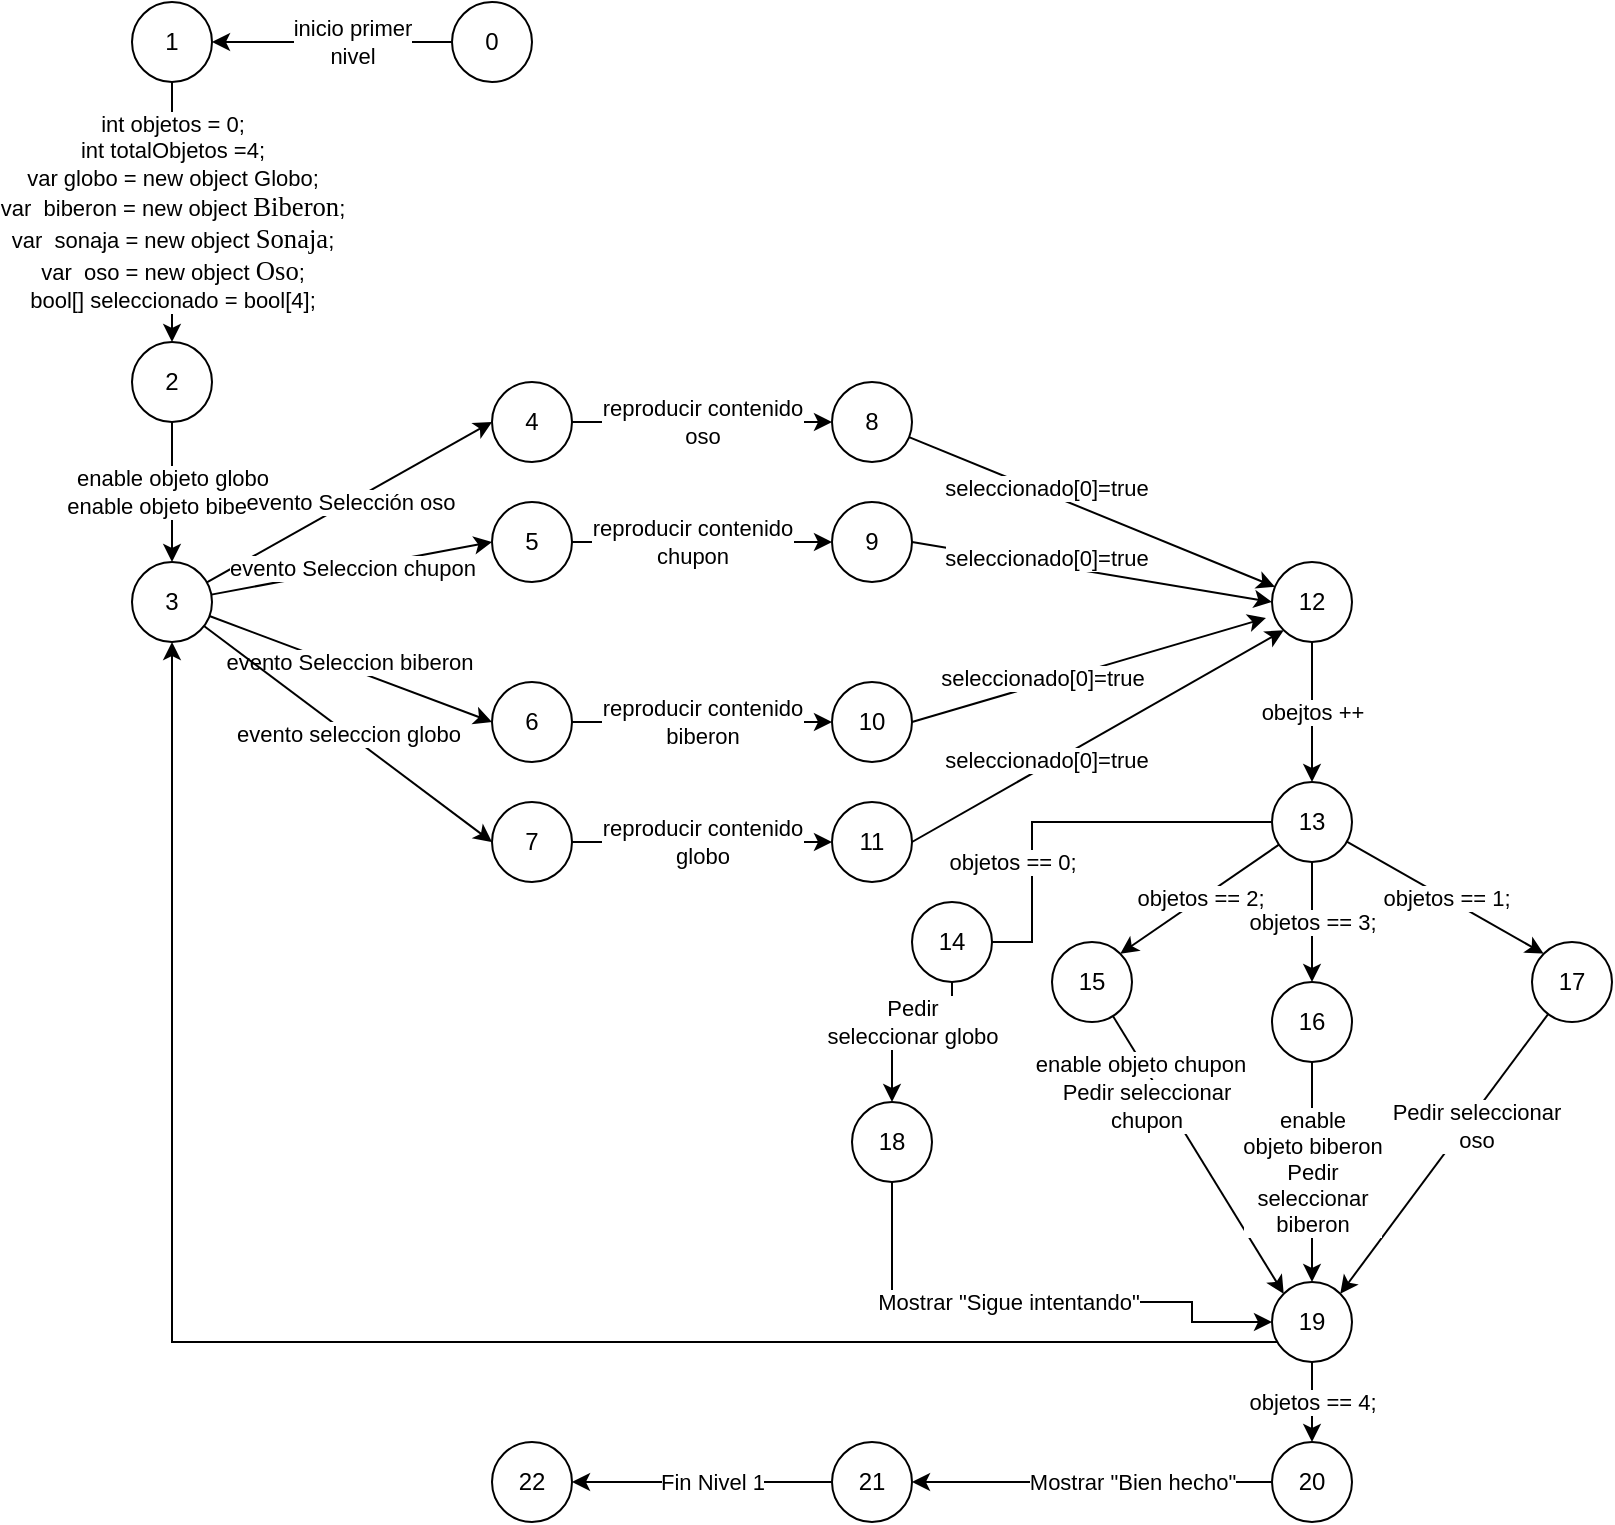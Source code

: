 <mxfile version="14.6.9" type="google"><diagram id="K7zrEvCK596EJoeQmPqT" name="Page-1"><mxGraphModel dx="1422" dy="705" grid="1" gridSize="10" guides="1" tooltips="1" connect="1" arrows="1" fold="1" page="1" pageScale="1" pageWidth="827" pageHeight="1169" math="0" shadow="0"><root><mxCell id="0"/><mxCell id="1" parent="0"/><mxCell id="5NDpW_lBINnjD9rPaOJI-3" value="int objetos = 0;&lt;br&gt;int totalObjetos =4;&lt;br&gt;var globo = new object Globo;&lt;br&gt;var&amp;nbsp; biberon = new object&amp;nbsp;&lt;span id=&quot;docs-internal-guid-bed3e04a-7fff-10f9-2f48-ff0e256e0e4b&quot;&gt;&lt;span style=&quot;font-size: 10pt ; font-family: &amp;#34;times&amp;#34; , serif ; background-color: transparent ; vertical-align: baseline&quot;&gt;Biberon&lt;/span&gt;&lt;/span&gt;;&lt;br&gt;var&amp;nbsp; sonaja = new object&amp;nbsp;&lt;span id=&quot;docs-internal-guid-bed3e04a-7fff-10f9-2f48-ff0e256e0e4b&quot;&gt;&lt;span style=&quot;font-size: 10pt ; font-family: &amp;#34;times&amp;#34; , serif ; background-color: transparent ; vertical-align: baseline&quot;&gt;Sonaja&lt;/span&gt;&lt;/span&gt;;&lt;br&gt;var&amp;nbsp; oso = new object&amp;nbsp;&lt;span id=&quot;docs-internal-guid-bed3e04a-7fff-10f9-2f48-ff0e256e0e4b&quot;&gt;&lt;span style=&quot;font-size: 10pt ; font-family: &amp;#34;times&amp;#34; , serif ; background-color: transparent ; vertical-align: baseline&quot;&gt;Oso&lt;/span&gt;&lt;/span&gt;;&lt;br&gt;bool[] seleccionado = bool[4];" style="edgeStyle=orthogonalEdgeStyle;rounded=0;orthogonalLoop=1;jettySize=auto;html=1;entryX=0.5;entryY=0;entryDx=0;entryDy=0;" parent="1" source="5NDpW_lBINnjD9rPaOJI-1" target="5NDpW_lBINnjD9rPaOJI-2" edge="1"><mxGeometry relative="1" as="geometry"/></mxCell><mxCell id="5NDpW_lBINnjD9rPaOJI-1" value="1" style="ellipse;whiteSpace=wrap;html=1;aspect=fixed;" parent="1" vertex="1"><mxGeometry x="100" y="100" width="40" height="40" as="geometry"/></mxCell><mxCell id="5NDpW_lBINnjD9rPaOJI-36" value="enable objeto globo&lt;br&gt;enable objeto biberon" style="edgeStyle=orthogonalEdgeStyle;rounded=0;orthogonalLoop=1;jettySize=auto;html=1;" parent="1" source="5NDpW_lBINnjD9rPaOJI-2" target="5NDpW_lBINnjD9rPaOJI-4" edge="1"><mxGeometry relative="1" as="geometry"/></mxCell><mxCell id="5NDpW_lBINnjD9rPaOJI-2" value="2" style="ellipse;whiteSpace=wrap;html=1;aspect=fixed;" parent="1" vertex="1"><mxGeometry x="100" y="270" width="40" height="40" as="geometry"/></mxCell><mxCell id="5NDpW_lBINnjD9rPaOJI-38" value="evento Selección oso" style="rounded=0;orthogonalLoop=1;jettySize=auto;html=1;entryX=0;entryY=0.5;entryDx=0;entryDy=0;" parent="1" edge="1"><mxGeometry relative="1" as="geometry"><mxPoint x="137.432" y="390.195" as="sourcePoint"/><mxPoint x="280" y="310" as="targetPoint"/></mxGeometry></mxCell><mxCell id="5NDpW_lBINnjD9rPaOJI-39" value="evento Seleccion chupon" style="rounded=0;orthogonalLoop=1;jettySize=auto;html=1;entryX=0;entryY=0.5;entryDx=0;entryDy=0;" parent="1" source="5NDpW_lBINnjD9rPaOJI-4" target="5NDpW_lBINnjD9rPaOJI-26" edge="1"><mxGeometry relative="1" as="geometry"/></mxCell><mxCell id="5NDpW_lBINnjD9rPaOJI-40" value="evento Seleccion biberon&amp;nbsp;" style="rounded=0;orthogonalLoop=1;jettySize=auto;html=1;entryX=0;entryY=0.5;entryDx=0;entryDy=0;" parent="1" source="5NDpW_lBINnjD9rPaOJI-4" target="5NDpW_lBINnjD9rPaOJI-13" edge="1"><mxGeometry x="-0.008" y="4" relative="1" as="geometry"><mxPoint as="offset"/></mxGeometry></mxCell><mxCell id="5NDpW_lBINnjD9rPaOJI-41" value="evento seleccion globo" style="rounded=0;orthogonalLoop=1;jettySize=auto;html=1;entryX=0;entryY=0.5;entryDx=0;entryDy=0;" parent="1" source="5NDpW_lBINnjD9rPaOJI-4" target="5NDpW_lBINnjD9rPaOJI-16" edge="1"><mxGeometry relative="1" as="geometry"/></mxCell><mxCell id="5NDpW_lBINnjD9rPaOJI-4" value="3" style="ellipse;whiteSpace=wrap;html=1;aspect=fixed;" parent="1" vertex="1"><mxGeometry x="100" y="380" width="40" height="40" as="geometry"/></mxCell><mxCell id="5NDpW_lBINnjD9rPaOJI-42" value="reproducir contenido&lt;br&gt;oso" style="edgeStyle=none;rounded=0;orthogonalLoop=1;jettySize=auto;html=1;entryX=0;entryY=0.5;entryDx=0;entryDy=0;" parent="1" source="5NDpW_lBINnjD9rPaOJI-8" target="5NDpW_lBINnjD9rPaOJI-25" edge="1"><mxGeometry relative="1" as="geometry"/></mxCell><mxCell id="5NDpW_lBINnjD9rPaOJI-8" value="4" style="ellipse;whiteSpace=wrap;html=1;aspect=fixed;" parent="1" vertex="1"><mxGeometry x="280" y="290" width="40" height="40" as="geometry"/></mxCell><mxCell id="5NDpW_lBINnjD9rPaOJI-44" value="reproducir contenido&lt;br&gt;biberon" style="edgeStyle=none;rounded=0;orthogonalLoop=1;jettySize=auto;html=1;entryX=0;entryY=0.5;entryDx=0;entryDy=0;" parent="1" source="5NDpW_lBINnjD9rPaOJI-13" target="5NDpW_lBINnjD9rPaOJI-19" edge="1"><mxGeometry relative="1" as="geometry"/></mxCell><mxCell id="5NDpW_lBINnjD9rPaOJI-13" value="6" style="ellipse;whiteSpace=wrap;html=1;aspect=fixed;" parent="1" vertex="1"><mxGeometry x="280" y="440" width="40" height="40" as="geometry"/></mxCell><mxCell id="5NDpW_lBINnjD9rPaOJI-14" value="9" style="ellipse;whiteSpace=wrap;html=1;aspect=fixed;" parent="1" vertex="1"><mxGeometry x="450" y="350" width="40" height="40" as="geometry"/></mxCell><mxCell id="5NDpW_lBINnjD9rPaOJI-45" value="reproducir contenido &lt;br&gt;globo" style="edgeStyle=none;rounded=0;orthogonalLoop=1;jettySize=auto;html=1;entryX=0;entryY=0.5;entryDx=0;entryDy=0;" parent="1" source="5NDpW_lBINnjD9rPaOJI-16" target="5NDpW_lBINnjD9rPaOJI-23" edge="1"><mxGeometry relative="1" as="geometry"/></mxCell><mxCell id="5NDpW_lBINnjD9rPaOJI-16" value="7" style="ellipse;whiteSpace=wrap;html=1;aspect=fixed;" parent="1" vertex="1"><mxGeometry x="280" y="500" width="40" height="40" as="geometry"/></mxCell><mxCell id="5NDpW_lBINnjD9rPaOJI-56" style="edgeStyle=none;rounded=0;orthogonalLoop=1;jettySize=auto;html=1;entryX=1;entryY=0;entryDx=0;entryDy=0;" parent="1" source="5NDpW_lBINnjD9rPaOJI-17" target="5NDpW_lBINnjD9rPaOJI-24" edge="1"><mxGeometry relative="1" as="geometry"/></mxCell><mxCell id="iPIs3-i2ElNaRHTesmu4-25" value="Pedir seleccionar&lt;br&gt;oso" style="edgeLabel;html=1;align=center;verticalAlign=middle;resizable=0;points=[];" vertex="1" connectable="0" parent="5NDpW_lBINnjD9rPaOJI-56"><mxGeometry x="-0.235" y="4" relative="1" as="geometry"><mxPoint as="offset"/></mxGeometry></mxCell><mxCell id="5NDpW_lBINnjD9rPaOJI-57" value="Pedir seleccionar&lt;br&gt;chupon" style="edgeStyle=none;rounded=0;orthogonalLoop=1;jettySize=auto;html=1;entryX=0;entryY=0;entryDx=0;entryDy=0;" parent="1" source="5NDpW_lBINnjD9rPaOJI-18" target="5NDpW_lBINnjD9rPaOJI-24" edge="1"><mxGeometry x="-0.422" y="-9" relative="1" as="geometry"><mxPoint as="offset"/></mxGeometry></mxCell><mxCell id="iPIs3-i2ElNaRHTesmu4-26" value="enable objeto chupon" style="edgeLabel;html=1;align=center;verticalAlign=middle;resizable=0;points=[];" vertex="1" connectable="0" parent="5NDpW_lBINnjD9rPaOJI-57"><mxGeometry x="-0.663" y="-1" relative="1" as="geometry"><mxPoint as="offset"/></mxGeometry></mxCell><mxCell id="5NDpW_lBINnjD9rPaOJI-18" value="15" style="ellipse;whiteSpace=wrap;html=1;aspect=fixed;" parent="1" vertex="1"><mxGeometry x="560" y="570" width="40" height="40" as="geometry"/></mxCell><mxCell id="5NDpW_lBINnjD9rPaOJI-19" value="10" style="ellipse;whiteSpace=wrap;html=1;aspect=fixed;" parent="1" vertex="1"><mxGeometry x="450" y="440" width="40" height="40" as="geometry"/></mxCell><mxCell id="iPIs3-i2ElNaRHTesmu4-16" value="enable &lt;br&gt;objeto biberon&lt;br&gt;Pedir &lt;br&gt;seleccionar &lt;br&gt;biberon" style="edgeStyle=none;rounded=0;orthogonalLoop=1;jettySize=auto;html=1;" edge="1" parent="1" source="5NDpW_lBINnjD9rPaOJI-20" target="5NDpW_lBINnjD9rPaOJI-24"><mxGeometry relative="1" as="geometry"/></mxCell><mxCell id="5NDpW_lBINnjD9rPaOJI-20" value="16" style="ellipse;whiteSpace=wrap;html=1;aspect=fixed;" parent="1" vertex="1"><mxGeometry x="670" y="590" width="40" height="40" as="geometry"/></mxCell><mxCell id="5NDpW_lBINnjD9rPaOJI-51" value="objetos == 1;" style="rounded=0;orthogonalLoop=1;jettySize=auto;html=1;entryX=0;entryY=0;entryDx=0;entryDy=0;" parent="1" source="5NDpW_lBINnjD9rPaOJI-21" target="5NDpW_lBINnjD9rPaOJI-17" edge="1"><mxGeometry relative="1" as="geometry"/></mxCell><mxCell id="5NDpW_lBINnjD9rPaOJI-53" value="objetos == 2;" style="edgeStyle=none;rounded=0;orthogonalLoop=1;jettySize=auto;html=1;entryX=1;entryY=0;entryDx=0;entryDy=0;" parent="1" source="5NDpW_lBINnjD9rPaOJI-21" target="5NDpW_lBINnjD9rPaOJI-18" edge="1"><mxGeometry relative="1" as="geometry"/></mxCell><mxCell id="5NDpW_lBINnjD9rPaOJI-54" value="objetos == 3;" style="edgeStyle=none;rounded=0;orthogonalLoop=1;jettySize=auto;html=1;entryX=0.5;entryY=0;entryDx=0;entryDy=0;" parent="1" source="5NDpW_lBINnjD9rPaOJI-21" target="5NDpW_lBINnjD9rPaOJI-20" edge="1"><mxGeometry relative="1" as="geometry"/></mxCell><mxCell id="5NDpW_lBINnjD9rPaOJI-61" value="objetos == 0;" style="edgeStyle=orthogonalEdgeStyle;rounded=0;orthogonalLoop=1;jettySize=auto;html=1;entryX=0.5;entryY=0;entryDx=0;entryDy=0;" parent="1" source="5NDpW_lBINnjD9rPaOJI-21" target="iPIs3-i2ElNaRHTesmu4-19" edge="1"><mxGeometry x="0.167" y="-10" relative="1" as="geometry"><Array as="points"><mxPoint x="550" y="510"/><mxPoint x="550" y="570"/><mxPoint x="510" y="570"/></Array><mxPoint x="540" y="580" as="targetPoint"/><mxPoint as="offset"/></mxGeometry></mxCell><mxCell id="5NDpW_lBINnjD9rPaOJI-21" value="13" style="ellipse;whiteSpace=wrap;html=1;aspect=fixed;" parent="1" vertex="1"><mxGeometry x="670" y="490" width="40" height="40" as="geometry"/></mxCell><mxCell id="5NDpW_lBINnjD9rPaOJI-23" value="11" style="ellipse;whiteSpace=wrap;html=1;aspect=fixed;" parent="1" vertex="1"><mxGeometry x="450" y="500" width="40" height="40" as="geometry"/></mxCell><mxCell id="5NDpW_lBINnjD9rPaOJI-65" value="objetos == 4;" style="edgeStyle=orthogonalEdgeStyle;rounded=0;orthogonalLoop=1;jettySize=auto;html=1;entryX=0.5;entryY=0;entryDx=0;entryDy=0;" parent="1" source="5NDpW_lBINnjD9rPaOJI-24" target="5NDpW_lBINnjD9rPaOJI-66" edge="1"><mxGeometry relative="1" as="geometry"><mxPoint x="510" y="810" as="targetPoint"/><Array as="points"/></mxGeometry></mxCell><mxCell id="iPIs3-i2ElNaRHTesmu4-17" style="edgeStyle=orthogonalEdgeStyle;rounded=0;orthogonalLoop=1;jettySize=auto;html=1;entryX=0.5;entryY=1;entryDx=0;entryDy=0;" edge="1" parent="1" source="5NDpW_lBINnjD9rPaOJI-24" target="5NDpW_lBINnjD9rPaOJI-4"><mxGeometry relative="1" as="geometry"><Array as="points"><mxPoint x="120" y="770"/></Array></mxGeometry></mxCell><mxCell id="5NDpW_lBINnjD9rPaOJI-24" value="19" style="ellipse;whiteSpace=wrap;html=1;aspect=fixed;" parent="1" vertex="1"><mxGeometry x="670" y="740" width="40" height="40" as="geometry"/></mxCell><mxCell id="iPIs3-i2ElNaRHTesmu4-5" style="edgeStyle=none;rounded=0;orthogonalLoop=1;jettySize=auto;html=1;" edge="1" parent="1" source="5NDpW_lBINnjD9rPaOJI-25" target="iPIs3-i2ElNaRHTesmu4-3"><mxGeometry relative="1" as="geometry"/></mxCell><mxCell id="iPIs3-i2ElNaRHTesmu4-6" value="seleccionado[0]=true" style="edgeLabel;html=1;align=center;verticalAlign=middle;resizable=0;points=[];" vertex="1" connectable="0" parent="iPIs3-i2ElNaRHTesmu4-5"><mxGeometry x="-0.263" y="3" relative="1" as="geometry"><mxPoint as="offset"/></mxGeometry></mxCell><mxCell id="5NDpW_lBINnjD9rPaOJI-25" value="8" style="ellipse;whiteSpace=wrap;html=1;aspect=fixed;" parent="1" vertex="1"><mxGeometry x="450" y="290" width="40" height="40" as="geometry"/></mxCell><mxCell id="5NDpW_lBINnjD9rPaOJI-43" style="edgeStyle=none;rounded=0;orthogonalLoop=1;jettySize=auto;html=1;entryX=0;entryY=0.5;entryDx=0;entryDy=0;" parent="1" source="5NDpW_lBINnjD9rPaOJI-26" target="5NDpW_lBINnjD9rPaOJI-14" edge="1"><mxGeometry relative="1" as="geometry"/></mxCell><mxCell id="iPIs3-i2ElNaRHTesmu4-1" value="reproducir contenido&lt;br&gt;chupon" style="edgeLabel;html=1;align=center;verticalAlign=middle;resizable=0;points=[];" vertex="1" connectable="0" parent="5NDpW_lBINnjD9rPaOJI-43"><mxGeometry x="-0.292" y="1" relative="1" as="geometry"><mxPoint x="14" y="1" as="offset"/></mxGeometry></mxCell><mxCell id="5NDpW_lBINnjD9rPaOJI-26" value="5" style="ellipse;whiteSpace=wrap;html=1;aspect=fixed;" parent="1" vertex="1"><mxGeometry x="280" y="350" width="40" height="40" as="geometry"/></mxCell><mxCell id="5NDpW_lBINnjD9rPaOJI-33" value="" style="edgeStyle=orthogonalEdgeStyle;rounded=0;orthogonalLoop=1;jettySize=auto;html=1;entryX=1;entryY=0.5;entryDx=0;entryDy=0;" parent="1" source="5NDpW_lBINnjD9rPaOJI-32" target="5NDpW_lBINnjD9rPaOJI-1" edge="1"><mxGeometry relative="1" as="geometry"><mxPoint x="190" y="90" as="targetPoint"/><Array as="points"><mxPoint x="210" y="120"/><mxPoint x="210" y="120"/></Array></mxGeometry></mxCell><mxCell id="iPIs3-i2ElNaRHTesmu4-34" value="inicio primer&lt;br&gt;nivel" style="edgeLabel;html=1;align=center;verticalAlign=middle;resizable=0;points=[];" vertex="1" connectable="0" parent="5NDpW_lBINnjD9rPaOJI-33"><mxGeometry x="-0.267" y="-1" relative="1" as="geometry"><mxPoint x="-6" y="1" as="offset"/></mxGeometry></mxCell><mxCell id="5NDpW_lBINnjD9rPaOJI-32" value="0" style="ellipse;whiteSpace=wrap;html=1;aspect=fixed;" parent="1" vertex="1"><mxGeometry x="260" y="100" width="40" height="40" as="geometry"/></mxCell><mxCell id="5NDpW_lBINnjD9rPaOJI-37" style="edgeStyle=orthogonalEdgeStyle;rounded=0;orthogonalLoop=1;jettySize=auto;html=1;exitX=0.5;exitY=1;exitDx=0;exitDy=0;" parent="1" source="5NDpW_lBINnjD9rPaOJI-26" target="5NDpW_lBINnjD9rPaOJI-26" edge="1"><mxGeometry relative="1" as="geometry"/></mxCell><mxCell id="iPIs3-i2ElNaRHTesmu4-29" style="edgeStyle=orthogonalEdgeStyle;rounded=0;orthogonalLoop=1;jettySize=auto;html=1;" edge="1" parent="1" source="5NDpW_lBINnjD9rPaOJI-66" target="iPIs3-i2ElNaRHTesmu4-28"><mxGeometry relative="1" as="geometry"/></mxCell><mxCell id="iPIs3-i2ElNaRHTesmu4-30" value="Mostrar &quot;Bien hecho&quot;" style="edgeLabel;html=1;align=center;verticalAlign=middle;resizable=0;points=[];" vertex="1" connectable="0" parent="iPIs3-i2ElNaRHTesmu4-29"><mxGeometry x="-0.3" relative="1" as="geometry"><mxPoint x="-7" as="offset"/></mxGeometry></mxCell><mxCell id="5NDpW_lBINnjD9rPaOJI-66" value="20" style="ellipse;whiteSpace=wrap;html=1;aspect=fixed;" parent="1" vertex="1"><mxGeometry x="670" y="820" width="40" height="40" as="geometry"/></mxCell><mxCell id="iPIs3-i2ElNaRHTesmu4-13" value="obejtos ++" style="edgeStyle=none;rounded=0;orthogonalLoop=1;jettySize=auto;html=1;entryX=0.5;entryY=0;entryDx=0;entryDy=0;" edge="1" parent="1" source="iPIs3-i2ElNaRHTesmu4-3" target="5NDpW_lBINnjD9rPaOJI-21"><mxGeometry relative="1" as="geometry"/></mxCell><mxCell id="iPIs3-i2ElNaRHTesmu4-3" value="12" style="ellipse;whiteSpace=wrap;html=1;aspect=fixed;" vertex="1" parent="1"><mxGeometry x="670" y="380" width="40" height="40" as="geometry"/></mxCell><mxCell id="iPIs3-i2ElNaRHTesmu4-7" style="edgeStyle=none;rounded=0;orthogonalLoop=1;jettySize=auto;html=1;exitX=1;exitY=0.5;exitDx=0;exitDy=0;entryX=0;entryY=0.5;entryDx=0;entryDy=0;" edge="1" parent="1" source="5NDpW_lBINnjD9rPaOJI-14" target="iPIs3-i2ElNaRHTesmu4-3"><mxGeometry relative="1" as="geometry"><mxPoint x="497.738" y="329.239" as="sourcePoint"/><mxPoint x="660" y="421" as="targetPoint"/></mxGeometry></mxCell><mxCell id="iPIs3-i2ElNaRHTesmu4-8" value="seleccionado[0]=true" style="edgeLabel;html=1;align=center;verticalAlign=middle;resizable=0;points=[];" vertex="1" connectable="0" parent="iPIs3-i2ElNaRHTesmu4-7"><mxGeometry x="-0.263" y="3" relative="1" as="geometry"><mxPoint as="offset"/></mxGeometry></mxCell><mxCell id="iPIs3-i2ElNaRHTesmu4-9" style="edgeStyle=none;rounded=0;orthogonalLoop=1;jettySize=auto;html=1;exitX=1;exitY=0.5;exitDx=0;exitDy=0;entryX=-0.075;entryY=0.7;entryDx=0;entryDy=0;entryPerimeter=0;" edge="1" parent="1" source="5NDpW_lBINnjD9rPaOJI-19" target="iPIs3-i2ElNaRHTesmu4-3"><mxGeometry relative="1" as="geometry"><mxPoint x="507.738" y="339.239" as="sourcePoint"/><mxPoint x="658" y="418" as="targetPoint"/></mxGeometry></mxCell><mxCell id="iPIs3-i2ElNaRHTesmu4-10" value="seleccionado[0]=true" style="edgeLabel;html=1;align=center;verticalAlign=middle;resizable=0;points=[];" vertex="1" connectable="0" parent="iPIs3-i2ElNaRHTesmu4-9"><mxGeometry x="-0.263" y="3" relative="1" as="geometry"><mxPoint as="offset"/></mxGeometry></mxCell><mxCell id="iPIs3-i2ElNaRHTesmu4-11" style="edgeStyle=none;rounded=0;orthogonalLoop=1;jettySize=auto;html=1;exitX=1;exitY=0.5;exitDx=0;exitDy=0;entryX=0;entryY=1;entryDx=0;entryDy=0;" edge="1" parent="1" source="5NDpW_lBINnjD9rPaOJI-23" target="iPIs3-i2ElNaRHTesmu4-3"><mxGeometry relative="1" as="geometry"><mxPoint x="517.738" y="349.239" as="sourcePoint"/><mxPoint x="692.283" y="440.72" as="targetPoint"/></mxGeometry></mxCell><mxCell id="iPIs3-i2ElNaRHTesmu4-12" value="seleccionado[0]=true" style="edgeLabel;html=1;align=center;verticalAlign=middle;resizable=0;points=[];" vertex="1" connectable="0" parent="iPIs3-i2ElNaRHTesmu4-11"><mxGeometry x="-0.263" y="3" relative="1" as="geometry"><mxPoint as="offset"/></mxGeometry></mxCell><mxCell id="5NDpW_lBINnjD9rPaOJI-17" value="17" style="ellipse;whiteSpace=wrap;html=1;aspect=fixed;" parent="1" vertex="1"><mxGeometry x="800" y="570" width="40" height="40" as="geometry"/></mxCell><mxCell id="iPIs3-i2ElNaRHTesmu4-21" value="Pedir&lt;br&gt;seleccionar globo" style="edgeStyle=orthogonalEdgeStyle;rounded=0;orthogonalLoop=1;jettySize=auto;html=1;entryX=0.5;entryY=0;entryDx=0;entryDy=0;" edge="1" parent="1" source="iPIs3-i2ElNaRHTesmu4-19" target="iPIs3-i2ElNaRHTesmu4-20"><mxGeometry x="0.111" y="-10" relative="1" as="geometry"><mxPoint as="offset"/></mxGeometry></mxCell><mxCell id="iPIs3-i2ElNaRHTesmu4-19" value="14" style="ellipse;whiteSpace=wrap;html=1;aspect=fixed;" vertex="1" parent="1"><mxGeometry x="490" y="550" width="40" height="40" as="geometry"/></mxCell><mxCell id="iPIs3-i2ElNaRHTesmu4-23" value="Mostrar &quot;Sigue intentando&quot;" style="edgeStyle=orthogonalEdgeStyle;rounded=0;orthogonalLoop=1;jettySize=auto;html=1;entryX=0;entryY=0.5;entryDx=0;entryDy=0;" edge="1" parent="1" source="iPIs3-i2ElNaRHTesmu4-20" target="5NDpW_lBINnjD9rPaOJI-24"><mxGeometry x="-0.091" relative="1" as="geometry"><mxPoint x="650" y="710" as="targetPoint"/><Array as="points"><mxPoint x="480" y="750"/><mxPoint x="630" y="750"/><mxPoint x="630" y="760"/></Array><mxPoint as="offset"/></mxGeometry></mxCell><mxCell id="iPIs3-i2ElNaRHTesmu4-20" value="18" style="ellipse;whiteSpace=wrap;html=1;aspect=fixed;" vertex="1" parent="1"><mxGeometry x="460" y="650" width="40" height="40" as="geometry"/></mxCell><mxCell id="iPIs3-i2ElNaRHTesmu4-32" style="edgeStyle=orthogonalEdgeStyle;rounded=0;orthogonalLoop=1;jettySize=auto;html=1;entryX=1;entryY=0.5;entryDx=0;entryDy=0;" edge="1" parent="1" source="iPIs3-i2ElNaRHTesmu4-28" target="iPIs3-i2ElNaRHTesmu4-31"><mxGeometry relative="1" as="geometry"/></mxCell><mxCell id="iPIs3-i2ElNaRHTesmu4-33" value="Fin Nivel 1" style="edgeLabel;html=1;align=center;verticalAlign=middle;resizable=0;points=[];" vertex="1" connectable="0" parent="iPIs3-i2ElNaRHTesmu4-32"><mxGeometry x="0.222" y="-2" relative="1" as="geometry"><mxPoint x="19" y="2" as="offset"/></mxGeometry></mxCell><mxCell id="iPIs3-i2ElNaRHTesmu4-28" value="21" style="ellipse;whiteSpace=wrap;html=1;aspect=fixed;" vertex="1" parent="1"><mxGeometry x="450" y="820" width="40" height="40" as="geometry"/></mxCell><mxCell id="iPIs3-i2ElNaRHTesmu4-31" value="22" style="ellipse;whiteSpace=wrap;html=1;aspect=fixed;" vertex="1" parent="1"><mxGeometry x="280" y="820" width="40" height="40" as="geometry"/></mxCell></root></mxGraphModel></diagram></mxfile>